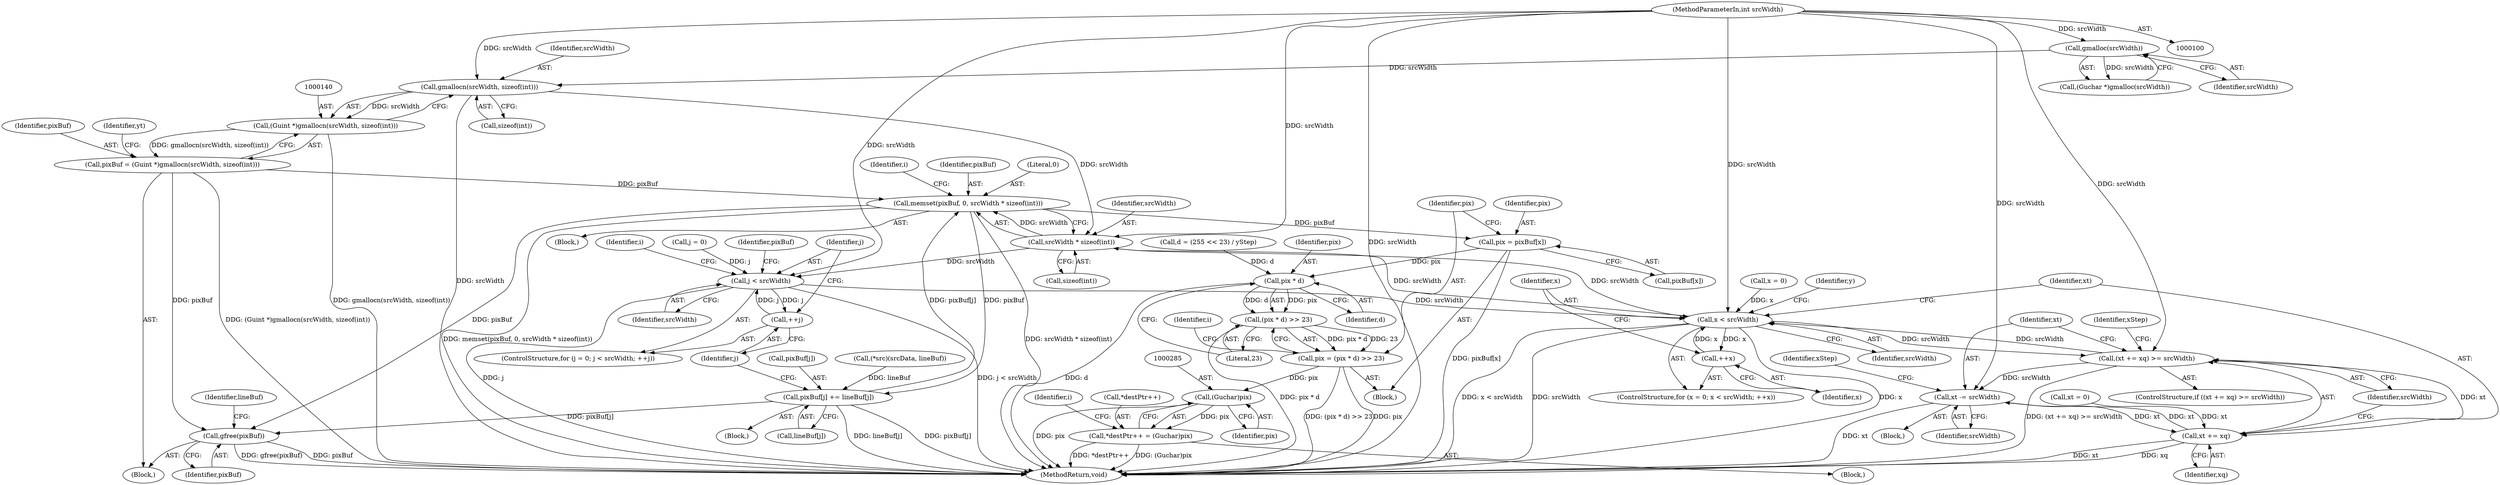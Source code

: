 digraph "0_poppler_957aa252912cde85d76c41e9710b33425a82b696@API" {
"1000141" [label="(Call,gmallocn(srcWidth, sizeof(int)))"];
"1000135" [label="(Call,gmalloc(srcWidth))"];
"1000103" [label="(MethodParameterIn,int srcWidth)"];
"1000139" [label="(Call,(Guint *)gmallocn(srcWidth, sizeof(int)))"];
"1000137" [label="(Call,pixBuf = (Guint *)gmallocn(srcWidth, sizeof(int)))"];
"1000181" [label="(Call,memset(pixBuf, 0, srcWidth * sizeof(int)))"];
"1000211" [label="(Call,pixBuf[j] += lineBuf[j])"];
"1000287" [label="(Call,gfree(pixBuf))"];
"1000258" [label="(Call,pix = pixBuf[x])"];
"1000266" [label="(Call,pix * d)"];
"1000265" [label="(Call,(pix * d) >> 23)"];
"1000263" [label="(Call,pix = (pix * d) >> 23)"];
"1000284" [label="(Call,(Guchar)pix)"];
"1000280" [label="(Call,*destPtr++ = (Guchar)pix)"];
"1000184" [label="(Call,srcWidth * sizeof(int))"];
"1000205" [label="(Call,j < srcWidth)"];
"1000208" [label="(Call,++j)"];
"1000232" [label="(Call,x < srcWidth)"];
"1000235" [label="(Call,++x)"];
"1000239" [label="(Call,(xt += xq) >= srcWidth)"];
"1000245" [label="(Call,xt -= srcWidth)"];
"1000240" [label="(Call,xt += xq)"];
"1000205" [label="(Call,j < srcWidth)"];
"1000135" [label="(Call,gmalloc(srcWidth))"];
"1000142" [label="(Identifier,srcWidth)"];
"1000268" [label="(Identifier,d)"];
"1000287" [label="(Call,gfree(pixBuf))"];
"1000260" [label="(Call,pixBuf[x])"];
"1000269" [label="(Literal,23)"];
"1000201" [label="(ControlStructure,for (j = 0; j < srcWidth; ++j))"];
"1000228" [label="(ControlStructure,for (x = 0; x < srcWidth; ++x))"];
"1000138" [label="(Identifier,pixBuf)"];
"1000190" [label="(Identifier,i)"];
"1000246" [label="(Identifier,xt)"];
"1000280" [label="(Call,*destPtr++ = (Guchar)pix)"];
"1000185" [label="(Identifier,srcWidth)"];
"1000245" [label="(Call,xt -= srcWidth)"];
"1000234" [label="(Identifier,srcWidth)"];
"1000208" [label="(Call,++j)"];
"1000182" [label="(Identifier,pixBuf)"];
"1000229" [label="(Call,x = 0)"];
"1000278" [label="(Identifier,i)"];
"1000256" [label="(Identifier,xStep)"];
"1000196" [label="(Identifier,i)"];
"1000249" [label="(Identifier,xStep)"];
"1000236" [label="(Identifier,x)"];
"1000211" [label="(Call,pixBuf[j] += lineBuf[j])"];
"1000139" [label="(Call,(Guint *)gmallocn(srcWidth, sizeof(int)))"];
"1000218" [label="(Call,xt = 0)"];
"1000108" [label="(Block,)"];
"1000206" [label="(Identifier,j)"];
"1000233" [label="(Identifier,x)"];
"1000237" [label="(Block,)"];
"1000202" [label="(Call,j = 0)"];
"1000239" [label="(Call,(xt += xq) >= srcWidth)"];
"1000259" [label="(Identifier,pix)"];
"1000162" [label="(Block,)"];
"1000209" [label="(Identifier,j)"];
"1000265" [label="(Call,(pix * d) >> 23)"];
"1000241" [label="(Identifier,xt)"];
"1000235" [label="(Call,++x)"];
"1000284" [label="(Call,(Guchar)pix)"];
"1000181" [label="(Call,memset(pixBuf, 0, srcWidth * sizeof(int)))"];
"1000213" [label="(Identifier,pixBuf)"];
"1000161" [label="(Identifier,y)"];
"1000240" [label="(Call,xt += xq)"];
"1000267" [label="(Identifier,pix)"];
"1000244" [label="(Block,)"];
"1000186" [label="(Call,sizeof(int))"];
"1000288" [label="(Identifier,pixBuf)"];
"1000281" [label="(Call,*destPtr++)"];
"1000272" [label="(Identifier,i)"];
"1000243" [label="(Identifier,srcWidth)"];
"1000242" [label="(Identifier,xq)"];
"1000143" [label="(Call,sizeof(int))"];
"1000290" [label="(Identifier,lineBuf)"];
"1000137" [label="(Call,pixBuf = (Guint *)gmallocn(srcWidth, sizeof(int)))"];
"1000232" [label="(Call,x < srcWidth)"];
"1000264" [label="(Identifier,pix)"];
"1000258" [label="(Call,pix = pixBuf[x])"];
"1000238" [label="(ControlStructure,if ((xt += xq) >= srcWidth))"];
"1000212" [label="(Call,pixBuf[j])"];
"1000221" [label="(Call,d = (255 << 23) / yStep)"];
"1000215" [label="(Call,lineBuf[j])"];
"1000291" [label="(MethodReturn,void)"];
"1000207" [label="(Identifier,srcWidth)"];
"1000146" [label="(Identifier,yt)"];
"1000141" [label="(Call,gmallocn(srcWidth, sizeof(int)))"];
"1000198" [label="(Call,(*src)(srcData, lineBuf))"];
"1000286" [label="(Identifier,pix)"];
"1000247" [label="(Identifier,srcWidth)"];
"1000266" [label="(Call,pix * d)"];
"1000263" [label="(Call,pix = (pix * d) >> 23)"];
"1000184" [label="(Call,srcWidth * sizeof(int))"];
"1000133" [label="(Call,(Guchar *)gmalloc(srcWidth))"];
"1000103" [label="(MethodParameterIn,int srcWidth)"];
"1000136" [label="(Identifier,srcWidth)"];
"1000210" [label="(Block,)"];
"1000183" [label="(Literal,0)"];
"1000279" [label="(Block,)"];
"1000141" -> "1000139"  [label="AST: "];
"1000141" -> "1000143"  [label="CFG: "];
"1000142" -> "1000141"  [label="AST: "];
"1000143" -> "1000141"  [label="AST: "];
"1000139" -> "1000141"  [label="CFG: "];
"1000141" -> "1000291"  [label="DDG: srcWidth"];
"1000141" -> "1000139"  [label="DDG: srcWidth"];
"1000135" -> "1000141"  [label="DDG: srcWidth"];
"1000103" -> "1000141"  [label="DDG: srcWidth"];
"1000141" -> "1000184"  [label="DDG: srcWidth"];
"1000135" -> "1000133"  [label="AST: "];
"1000135" -> "1000136"  [label="CFG: "];
"1000136" -> "1000135"  [label="AST: "];
"1000133" -> "1000135"  [label="CFG: "];
"1000135" -> "1000133"  [label="DDG: srcWidth"];
"1000103" -> "1000135"  [label="DDG: srcWidth"];
"1000103" -> "1000100"  [label="AST: "];
"1000103" -> "1000291"  [label="DDG: srcWidth"];
"1000103" -> "1000184"  [label="DDG: srcWidth"];
"1000103" -> "1000205"  [label="DDG: srcWidth"];
"1000103" -> "1000232"  [label="DDG: srcWidth"];
"1000103" -> "1000239"  [label="DDG: srcWidth"];
"1000103" -> "1000245"  [label="DDG: srcWidth"];
"1000139" -> "1000137"  [label="AST: "];
"1000140" -> "1000139"  [label="AST: "];
"1000137" -> "1000139"  [label="CFG: "];
"1000139" -> "1000291"  [label="DDG: gmallocn(srcWidth, sizeof(int))"];
"1000139" -> "1000137"  [label="DDG: gmallocn(srcWidth, sizeof(int))"];
"1000137" -> "1000108"  [label="AST: "];
"1000138" -> "1000137"  [label="AST: "];
"1000146" -> "1000137"  [label="CFG: "];
"1000137" -> "1000291"  [label="DDG: (Guint *)gmallocn(srcWidth, sizeof(int))"];
"1000137" -> "1000181"  [label="DDG: pixBuf"];
"1000137" -> "1000287"  [label="DDG: pixBuf"];
"1000181" -> "1000162"  [label="AST: "];
"1000181" -> "1000184"  [label="CFG: "];
"1000182" -> "1000181"  [label="AST: "];
"1000183" -> "1000181"  [label="AST: "];
"1000184" -> "1000181"  [label="AST: "];
"1000190" -> "1000181"  [label="CFG: "];
"1000181" -> "1000291"  [label="DDG: memset(pixBuf, 0, srcWidth * sizeof(int))"];
"1000181" -> "1000291"  [label="DDG: srcWidth * sizeof(int)"];
"1000211" -> "1000181"  [label="DDG: pixBuf[j]"];
"1000184" -> "1000181"  [label="DDG: srcWidth"];
"1000181" -> "1000211"  [label="DDG: pixBuf"];
"1000181" -> "1000258"  [label="DDG: pixBuf"];
"1000181" -> "1000287"  [label="DDG: pixBuf"];
"1000211" -> "1000210"  [label="AST: "];
"1000211" -> "1000215"  [label="CFG: "];
"1000212" -> "1000211"  [label="AST: "];
"1000215" -> "1000211"  [label="AST: "];
"1000209" -> "1000211"  [label="CFG: "];
"1000211" -> "1000291"  [label="DDG: pixBuf[j]"];
"1000211" -> "1000291"  [label="DDG: lineBuf[j]"];
"1000198" -> "1000211"  [label="DDG: lineBuf"];
"1000211" -> "1000287"  [label="DDG: pixBuf[j]"];
"1000287" -> "1000108"  [label="AST: "];
"1000287" -> "1000288"  [label="CFG: "];
"1000288" -> "1000287"  [label="AST: "];
"1000290" -> "1000287"  [label="CFG: "];
"1000287" -> "1000291"  [label="DDG: gfree(pixBuf)"];
"1000287" -> "1000291"  [label="DDG: pixBuf"];
"1000258" -> "1000237"  [label="AST: "];
"1000258" -> "1000260"  [label="CFG: "];
"1000259" -> "1000258"  [label="AST: "];
"1000260" -> "1000258"  [label="AST: "];
"1000264" -> "1000258"  [label="CFG: "];
"1000258" -> "1000291"  [label="DDG: pixBuf[x]"];
"1000258" -> "1000266"  [label="DDG: pix"];
"1000266" -> "1000265"  [label="AST: "];
"1000266" -> "1000268"  [label="CFG: "];
"1000267" -> "1000266"  [label="AST: "];
"1000268" -> "1000266"  [label="AST: "];
"1000269" -> "1000266"  [label="CFG: "];
"1000266" -> "1000291"  [label="DDG: d"];
"1000266" -> "1000265"  [label="DDG: pix"];
"1000266" -> "1000265"  [label="DDG: d"];
"1000221" -> "1000266"  [label="DDG: d"];
"1000265" -> "1000263"  [label="AST: "];
"1000265" -> "1000269"  [label="CFG: "];
"1000269" -> "1000265"  [label="AST: "];
"1000263" -> "1000265"  [label="CFG: "];
"1000265" -> "1000291"  [label="DDG: pix * d"];
"1000265" -> "1000263"  [label="DDG: pix * d"];
"1000265" -> "1000263"  [label="DDG: 23"];
"1000263" -> "1000237"  [label="AST: "];
"1000264" -> "1000263"  [label="AST: "];
"1000272" -> "1000263"  [label="CFG: "];
"1000263" -> "1000291"  [label="DDG: (pix * d) >> 23"];
"1000263" -> "1000291"  [label="DDG: pix"];
"1000263" -> "1000284"  [label="DDG: pix"];
"1000284" -> "1000280"  [label="AST: "];
"1000284" -> "1000286"  [label="CFG: "];
"1000285" -> "1000284"  [label="AST: "];
"1000286" -> "1000284"  [label="AST: "];
"1000280" -> "1000284"  [label="CFG: "];
"1000284" -> "1000291"  [label="DDG: pix"];
"1000284" -> "1000280"  [label="DDG: pix"];
"1000280" -> "1000279"  [label="AST: "];
"1000281" -> "1000280"  [label="AST: "];
"1000278" -> "1000280"  [label="CFG: "];
"1000280" -> "1000291"  [label="DDG: (Guchar)pix"];
"1000280" -> "1000291"  [label="DDG: *destPtr++"];
"1000184" -> "1000186"  [label="CFG: "];
"1000185" -> "1000184"  [label="AST: "];
"1000186" -> "1000184"  [label="AST: "];
"1000232" -> "1000184"  [label="DDG: srcWidth"];
"1000184" -> "1000205"  [label="DDG: srcWidth"];
"1000184" -> "1000232"  [label="DDG: srcWidth"];
"1000205" -> "1000201"  [label="AST: "];
"1000205" -> "1000207"  [label="CFG: "];
"1000206" -> "1000205"  [label="AST: "];
"1000207" -> "1000205"  [label="AST: "];
"1000213" -> "1000205"  [label="CFG: "];
"1000196" -> "1000205"  [label="CFG: "];
"1000205" -> "1000291"  [label="DDG: j"];
"1000205" -> "1000291"  [label="DDG: j < srcWidth"];
"1000208" -> "1000205"  [label="DDG: j"];
"1000202" -> "1000205"  [label="DDG: j"];
"1000205" -> "1000208"  [label="DDG: j"];
"1000205" -> "1000232"  [label="DDG: srcWidth"];
"1000208" -> "1000201"  [label="AST: "];
"1000208" -> "1000209"  [label="CFG: "];
"1000209" -> "1000208"  [label="AST: "];
"1000206" -> "1000208"  [label="CFG: "];
"1000232" -> "1000228"  [label="AST: "];
"1000232" -> "1000234"  [label="CFG: "];
"1000233" -> "1000232"  [label="AST: "];
"1000234" -> "1000232"  [label="AST: "];
"1000241" -> "1000232"  [label="CFG: "];
"1000161" -> "1000232"  [label="CFG: "];
"1000232" -> "1000291"  [label="DDG: x"];
"1000232" -> "1000291"  [label="DDG: x < srcWidth"];
"1000232" -> "1000291"  [label="DDG: srcWidth"];
"1000235" -> "1000232"  [label="DDG: x"];
"1000229" -> "1000232"  [label="DDG: x"];
"1000239" -> "1000232"  [label="DDG: srcWidth"];
"1000232" -> "1000235"  [label="DDG: x"];
"1000232" -> "1000239"  [label="DDG: srcWidth"];
"1000235" -> "1000228"  [label="AST: "];
"1000235" -> "1000236"  [label="CFG: "];
"1000236" -> "1000235"  [label="AST: "];
"1000233" -> "1000235"  [label="CFG: "];
"1000239" -> "1000238"  [label="AST: "];
"1000239" -> "1000243"  [label="CFG: "];
"1000240" -> "1000239"  [label="AST: "];
"1000243" -> "1000239"  [label="AST: "];
"1000246" -> "1000239"  [label="CFG: "];
"1000256" -> "1000239"  [label="CFG: "];
"1000239" -> "1000291"  [label="DDG: (xt += xq) >= srcWidth"];
"1000240" -> "1000239"  [label="DDG: xt"];
"1000239" -> "1000245"  [label="DDG: srcWidth"];
"1000245" -> "1000244"  [label="AST: "];
"1000245" -> "1000247"  [label="CFG: "];
"1000246" -> "1000245"  [label="AST: "];
"1000247" -> "1000245"  [label="AST: "];
"1000249" -> "1000245"  [label="CFG: "];
"1000245" -> "1000291"  [label="DDG: xt"];
"1000245" -> "1000240"  [label="DDG: xt"];
"1000240" -> "1000245"  [label="DDG: xt"];
"1000240" -> "1000242"  [label="CFG: "];
"1000241" -> "1000240"  [label="AST: "];
"1000242" -> "1000240"  [label="AST: "];
"1000243" -> "1000240"  [label="CFG: "];
"1000240" -> "1000291"  [label="DDG: xq"];
"1000240" -> "1000291"  [label="DDG: xt"];
"1000218" -> "1000240"  [label="DDG: xt"];
}
